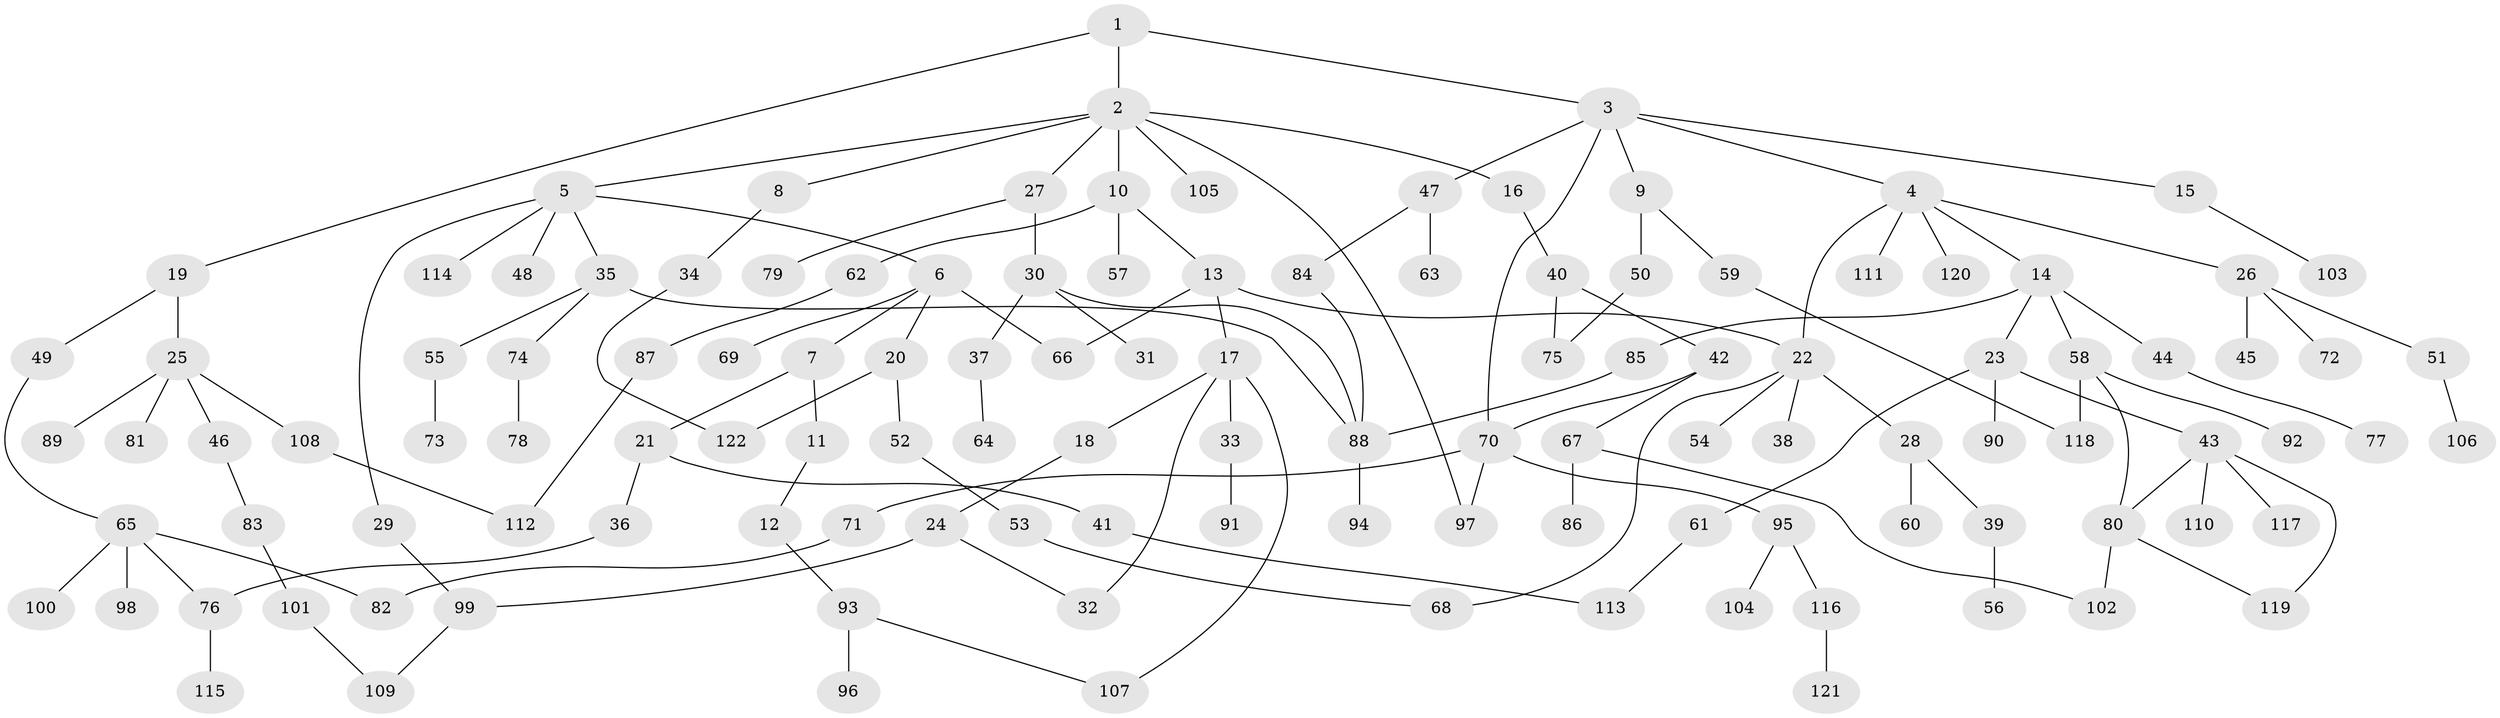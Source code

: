 // coarse degree distribution, {4: 0.09411764705882353, 8: 0.011764705882352941, 10: 0.011764705882352941, 5: 0.03529411764705882, 6: 0.023529411764705882, 3: 0.1411764705882353, 7: 0.023529411764705882, 2: 0.3176470588235294, 1: 0.3411764705882353}
// Generated by graph-tools (version 1.1) at 2025/23/03/03/25 07:23:34]
// undirected, 122 vertices, 143 edges
graph export_dot {
graph [start="1"]
  node [color=gray90,style=filled];
  1;
  2;
  3;
  4;
  5;
  6;
  7;
  8;
  9;
  10;
  11;
  12;
  13;
  14;
  15;
  16;
  17;
  18;
  19;
  20;
  21;
  22;
  23;
  24;
  25;
  26;
  27;
  28;
  29;
  30;
  31;
  32;
  33;
  34;
  35;
  36;
  37;
  38;
  39;
  40;
  41;
  42;
  43;
  44;
  45;
  46;
  47;
  48;
  49;
  50;
  51;
  52;
  53;
  54;
  55;
  56;
  57;
  58;
  59;
  60;
  61;
  62;
  63;
  64;
  65;
  66;
  67;
  68;
  69;
  70;
  71;
  72;
  73;
  74;
  75;
  76;
  77;
  78;
  79;
  80;
  81;
  82;
  83;
  84;
  85;
  86;
  87;
  88;
  89;
  90;
  91;
  92;
  93;
  94;
  95;
  96;
  97;
  98;
  99;
  100;
  101;
  102;
  103;
  104;
  105;
  106;
  107;
  108;
  109;
  110;
  111;
  112;
  113;
  114;
  115;
  116;
  117;
  118;
  119;
  120;
  121;
  122;
  1 -- 2;
  1 -- 3;
  1 -- 19;
  2 -- 5;
  2 -- 8;
  2 -- 10;
  2 -- 16;
  2 -- 27;
  2 -- 97;
  2 -- 105;
  3 -- 4;
  3 -- 9;
  3 -- 15;
  3 -- 47;
  3 -- 70;
  4 -- 14;
  4 -- 22;
  4 -- 26;
  4 -- 111;
  4 -- 120;
  5 -- 6;
  5 -- 29;
  5 -- 35;
  5 -- 48;
  5 -- 114;
  6 -- 7;
  6 -- 20;
  6 -- 69;
  6 -- 66;
  7 -- 11;
  7 -- 21;
  8 -- 34;
  9 -- 50;
  9 -- 59;
  10 -- 13;
  10 -- 57;
  10 -- 62;
  11 -- 12;
  12 -- 93;
  13 -- 17;
  13 -- 66;
  13 -- 22;
  14 -- 23;
  14 -- 44;
  14 -- 58;
  14 -- 85;
  15 -- 103;
  16 -- 40;
  17 -- 18;
  17 -- 33;
  17 -- 107;
  17 -- 32;
  18 -- 24;
  19 -- 25;
  19 -- 49;
  20 -- 52;
  20 -- 122;
  21 -- 36;
  21 -- 41;
  22 -- 28;
  22 -- 38;
  22 -- 54;
  22 -- 68;
  23 -- 43;
  23 -- 61;
  23 -- 90;
  24 -- 32;
  24 -- 99;
  25 -- 46;
  25 -- 81;
  25 -- 89;
  25 -- 108;
  26 -- 45;
  26 -- 51;
  26 -- 72;
  27 -- 30;
  27 -- 79;
  28 -- 39;
  28 -- 60;
  29 -- 99;
  30 -- 31;
  30 -- 37;
  30 -- 88;
  33 -- 91;
  34 -- 122;
  35 -- 55;
  35 -- 74;
  35 -- 88;
  36 -- 76;
  37 -- 64;
  39 -- 56;
  40 -- 42;
  40 -- 75;
  41 -- 113;
  42 -- 67;
  42 -- 70;
  43 -- 110;
  43 -- 117;
  43 -- 119;
  43 -- 80;
  44 -- 77;
  46 -- 83;
  47 -- 63;
  47 -- 84;
  49 -- 65;
  50 -- 75;
  51 -- 106;
  52 -- 53;
  53 -- 68;
  55 -- 73;
  58 -- 80;
  58 -- 92;
  58 -- 118;
  59 -- 118;
  61 -- 113;
  62 -- 87;
  65 -- 76;
  65 -- 98;
  65 -- 100;
  65 -- 82;
  67 -- 86;
  67 -- 102;
  70 -- 71;
  70 -- 95;
  70 -- 97;
  71 -- 82;
  74 -- 78;
  76 -- 115;
  80 -- 119;
  80 -- 102;
  83 -- 101;
  84 -- 88;
  85 -- 88;
  87 -- 112;
  88 -- 94;
  93 -- 96;
  93 -- 107;
  95 -- 104;
  95 -- 116;
  99 -- 109;
  101 -- 109;
  108 -- 112;
  116 -- 121;
}
